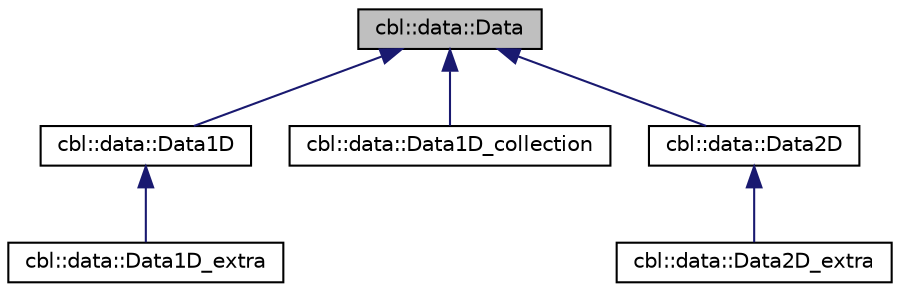 digraph "cbl::data::Data"
{
  edge [fontname="Helvetica",fontsize="10",labelfontname="Helvetica",labelfontsize="10"];
  node [fontname="Helvetica",fontsize="10",shape=record];
  Node0 [label="cbl::data::Data",height=0.2,width=0.4,color="black", fillcolor="grey75", style="filled", fontcolor="black"];
  Node0 -> Node1 [dir="back",color="midnightblue",fontsize="10",style="solid",fontname="Helvetica"];
  Node1 [label="cbl::data::Data1D",height=0.2,width=0.4,color="black", fillcolor="white", style="filled",URL="$d5/d31/classcbl_1_1data_1_1Data1D.html",tooltip="The class Data1D. "];
  Node1 -> Node2 [dir="back",color="midnightblue",fontsize="10",style="solid",fontname="Helvetica"];
  Node2 [label="cbl::data::Data1D_extra",height=0.2,width=0.4,color="black", fillcolor="white", style="filled",URL="$dc/dd3/classcbl_1_1data_1_1Data1D__extra.html",tooltip="The class Data1D_extra. "];
  Node0 -> Node3 [dir="back",color="midnightblue",fontsize="10",style="solid",fontname="Helvetica"];
  Node3 [label="cbl::data::Data1D_collection",height=0.2,width=0.4,color="black", fillcolor="white", style="filled",URL="$d4/db1/classcbl_1_1data_1_1Data1D__collection.html",tooltip="The class Data1D_collection. "];
  Node0 -> Node4 [dir="back",color="midnightblue",fontsize="10",style="solid",fontname="Helvetica"];
  Node4 [label="cbl::data::Data2D",height=0.2,width=0.4,color="black", fillcolor="white", style="filled",URL="$d4/d70/classcbl_1_1data_1_1Data2D.html",tooltip="The class Data2D. "];
  Node4 -> Node5 [dir="back",color="midnightblue",fontsize="10",style="solid",fontname="Helvetica"];
  Node5 [label="cbl::data::Data2D_extra",height=0.2,width=0.4,color="black", fillcolor="white", style="filled",URL="$dd/d64/classcbl_1_1data_1_1Data2D__extra.html",tooltip="The class Data2D_extra. "];
}
